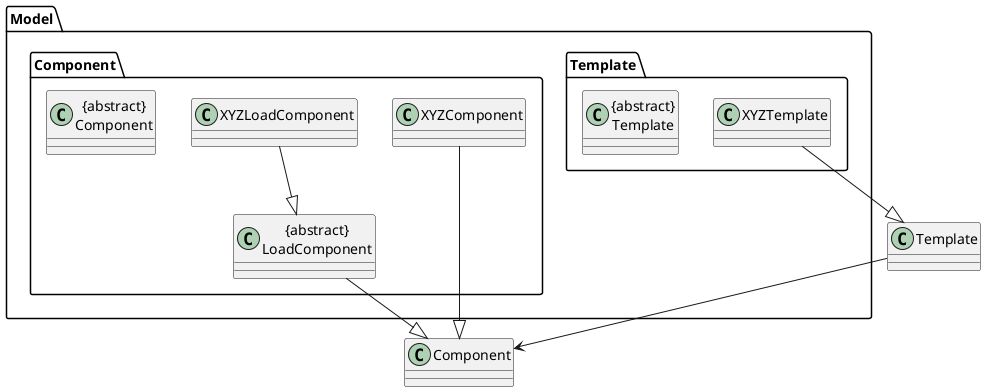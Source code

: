 @startuml

package Model {
package Template {
    Class XYZTemplate
    Class "{abstract}\nTemplate" as Template
}

package Component {

    Class XYZComponent
    Class XYZLoadComponent
    Class "{abstract}\nComponent" as Component
    Class "{abstract}\nLoadComponent" as LoadComponent

}
}

XYZTemplate --|> Template

Template --> Component
LoadComponent --|> Component
XYZComponent --|> Component
XYZLoadComponent --|> LoadComponent

@enduml